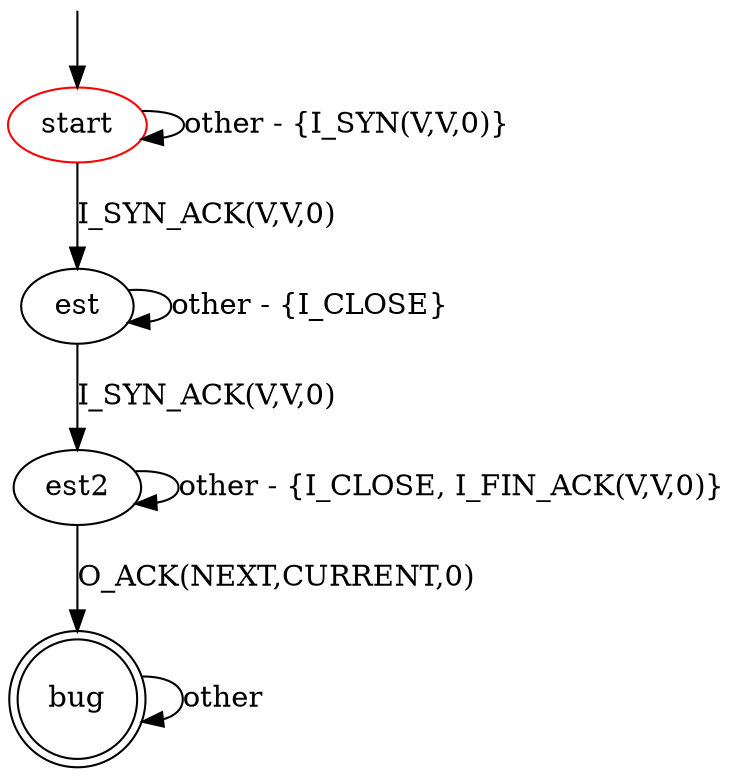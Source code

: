 digraph G {
label=""
start [color="red"]
bug [shape="doublecircle"]

start -> start [label="other - {I_SYN(V,V,0)}"]
start -> est [label="I_SYN_ACK(V,V,0)"]
est -> est [label="other - {I_CLOSE}"]
est -> est2  [label="I_SYN_ACK(V,V,0)"]
est2 -> est2  [label="other - {I_CLOSE, I_FIN_ACK(V,V,0)}"]
est2 -> bug [label="O_ACK(NEXT,CURRENT,0)"]


bug -> bug [label="other"]

__start0 [label="" shape="none" width="0" height="0"];
__start0 -> start;
}

